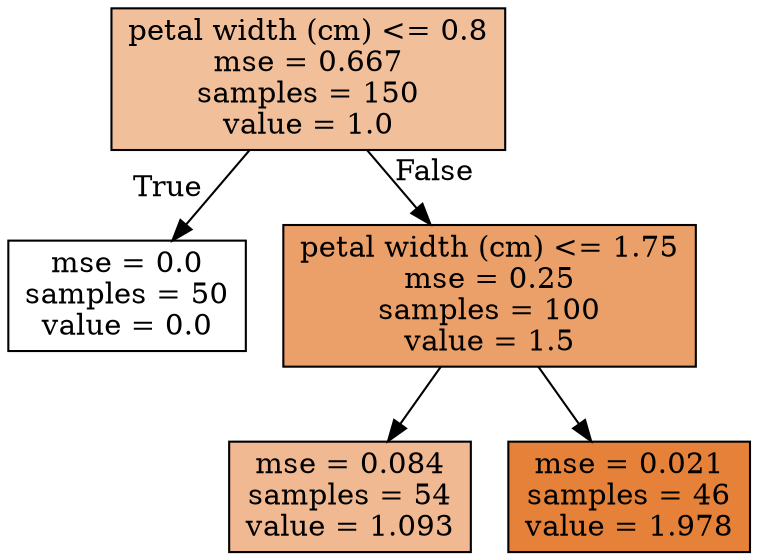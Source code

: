 digraph Tree {
node [shape=box, style="filled", color="black"] ;
0 [label="petal width (cm) <= 0.8\nmse = 0.667\nsamples = 150\nvalue = 1.0", fillcolor="#f2bf9b"] ;
1 [label="mse = 0.0\nsamples = 50\nvalue = 0.0", fillcolor="#ffffff"] ;
0 -> 1 [labeldistance=2.5, labelangle=45, headlabel="True"] ;
2 [label="petal width (cm) <= 1.75\nmse = 0.25\nsamples = 100\nvalue = 1.5", fillcolor="#eb9f69"] ;
0 -> 2 [labeldistance=2.5, labelangle=-45, headlabel="False"] ;
3 [label="mse = 0.084\nsamples = 54\nvalue = 1.093", fillcolor="#f1b992"] ;
2 -> 3 ;
4 [label="mse = 0.021\nsamples = 46\nvalue = 1.978", fillcolor="#e58139"] ;
2 -> 4 ;
}